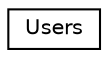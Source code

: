digraph G
{
  edge [fontname="Helvetica",fontsize="10",labelfontname="Helvetica",labelfontsize="10"];
  node [fontname="Helvetica",fontsize="10",shape=record];
  rankdir="LR";
  Node1 [label="Users",height=0.2,width=0.4,color="black", fillcolor="white", style="filled",URL="$interface_users.html"];
}
